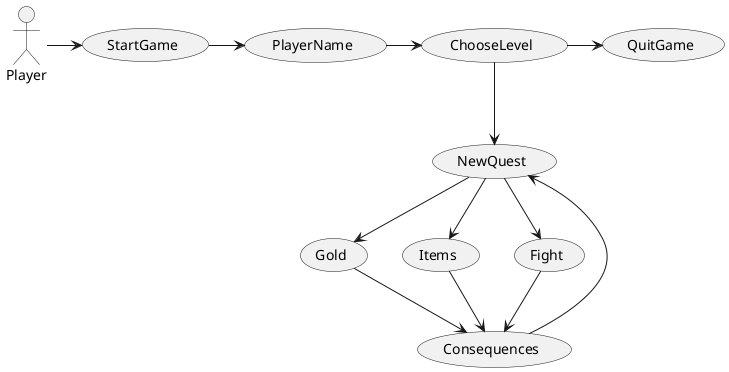@startuml
'https://plantuml.com/use-case-diagram

usecase "StartGame" as UCA1
usecase "PlayerName" as UCA2
usecase "ChooseLevel" as UCA3
usecase "QuitGame" as UCA4
usecase "NewQuest" as UCA5
usecase "Gold" as UCA6
usecase "Items" as UCA7
usecase "Fight" as UCA8
usecase "Consequences" as UCA9

Player -right-> UCA1
UCA1 -right-> UCA2
UCA2 -right-> UCA3
UCA3 -right-> UCA4
UCA3 -down-> UCA5
UCA5 -down-> UCA6
UCA5 -down-> UCA7
UCA5 -down-> UCA8
UCA6 --> UCA9
UCA7 --> UCA9
UCA8 --> UCA9
UCA9 --> UCA5

@enduml